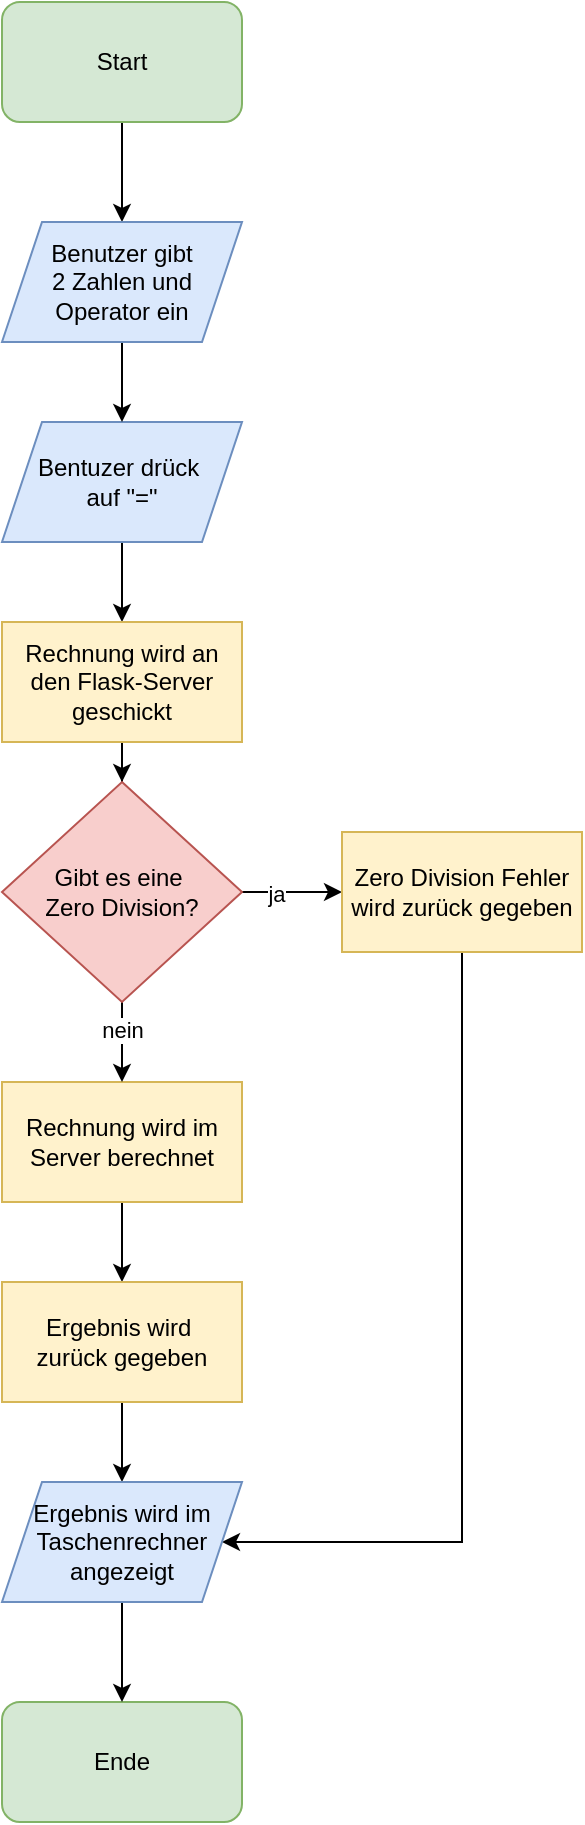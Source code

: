 <mxfile version="24.6.4" type="device">
  <diagram name="Seite-1" id="kecNFz8jEFbkZg8G_8fI">
    <mxGraphModel dx="819" dy="478" grid="1" gridSize="10" guides="1" tooltips="1" connect="1" arrows="1" fold="1" page="1" pageScale="1" pageWidth="827" pageHeight="1169" math="0" shadow="0">
      <root>
        <mxCell id="0" />
        <mxCell id="1" parent="0" />
        <mxCell id="28otgImFcH82K_2K7Ol3-2" style="edgeStyle=orthogonalEdgeStyle;rounded=0;orthogonalLoop=1;jettySize=auto;html=1;" edge="1" parent="1" source="DVOIMGMZKbDrHnBOpkta-1" target="28otgImFcH82K_2K7Ol3-1">
          <mxGeometry relative="1" as="geometry" />
        </mxCell>
        <mxCell id="DVOIMGMZKbDrHnBOpkta-1" value="Start" style="rounded=1;whiteSpace=wrap;html=1;fillColor=#d5e8d4;strokeColor=#82b366;" parent="1" vertex="1">
          <mxGeometry x="80" y="150" width="120" height="60" as="geometry" />
        </mxCell>
        <mxCell id="DVOIMGMZKbDrHnBOpkta-5" style="edgeStyle=orthogonalEdgeStyle;rounded=0;orthogonalLoop=1;jettySize=auto;html=1;" parent="1" source="DVOIMGMZKbDrHnBOpkta-2" target="DVOIMGMZKbDrHnBOpkta-4" edge="1">
          <mxGeometry relative="1" as="geometry" />
        </mxCell>
        <mxCell id="DVOIMGMZKbDrHnBOpkta-2" value="Bentuzer drück&amp;nbsp;&lt;div&gt;auf &quot;=&quot;&lt;/div&gt;" style="shape=parallelogram;perimeter=parallelogramPerimeter;whiteSpace=wrap;html=1;fixedSize=1;fillColor=#dae8fc;strokeColor=#6c8ebf;" parent="1" vertex="1">
          <mxGeometry x="80" y="360" width="120" height="60" as="geometry" />
        </mxCell>
        <mxCell id="DVOIMGMZKbDrHnBOpkta-16" style="edgeStyle=orthogonalEdgeStyle;rounded=0;orthogonalLoop=1;jettySize=auto;html=1;" parent="1" source="DVOIMGMZKbDrHnBOpkta-4" target="DVOIMGMZKbDrHnBOpkta-13" edge="1">
          <mxGeometry relative="1" as="geometry" />
        </mxCell>
        <mxCell id="DVOIMGMZKbDrHnBOpkta-4" value="Rechnung wird an&lt;div&gt;den Flask-Server&lt;/div&gt;&lt;div&gt;geschickt&lt;/div&gt;" style="rounded=0;whiteSpace=wrap;html=1;fillColor=#fff2cc;strokeColor=#d6b656;" parent="1" vertex="1">
          <mxGeometry x="80" y="460" width="120" height="60" as="geometry" />
        </mxCell>
        <mxCell id="DVOIMGMZKbDrHnBOpkta-9" style="edgeStyle=orthogonalEdgeStyle;rounded=0;orthogonalLoop=1;jettySize=auto;html=1;" parent="1" source="DVOIMGMZKbDrHnBOpkta-6" target="DVOIMGMZKbDrHnBOpkta-8" edge="1">
          <mxGeometry relative="1" as="geometry" />
        </mxCell>
        <mxCell id="DVOIMGMZKbDrHnBOpkta-6" value="Rechnung wird im Server berechnet" style="rounded=0;whiteSpace=wrap;html=1;fillColor=#fff2cc;strokeColor=#d6b656;" parent="1" vertex="1">
          <mxGeometry x="80" y="690" width="120" height="60" as="geometry" />
        </mxCell>
        <mxCell id="DVOIMGMZKbDrHnBOpkta-11" style="edgeStyle=orthogonalEdgeStyle;rounded=0;orthogonalLoop=1;jettySize=auto;html=1;" parent="1" source="DVOIMGMZKbDrHnBOpkta-8" target="28otgImFcH82K_2K7Ol3-4" edge="1">
          <mxGeometry relative="1" as="geometry">
            <mxPoint x="140" y="880" as="targetPoint" />
          </mxGeometry>
        </mxCell>
        <mxCell id="DVOIMGMZKbDrHnBOpkta-8" value="Ergebnis wird&amp;nbsp;&lt;div&gt;zurück gegeben&lt;/div&gt;" style="rounded=0;whiteSpace=wrap;html=1;fillColor=#fff2cc;strokeColor=#d6b656;" parent="1" vertex="1">
          <mxGeometry x="80" y="790" width="120" height="60" as="geometry" />
        </mxCell>
        <mxCell id="DVOIMGMZKbDrHnBOpkta-12" value="Ende" style="rounded=1;whiteSpace=wrap;html=1;fillColor=#d5e8d4;strokeColor=#82b366;" parent="1" vertex="1">
          <mxGeometry x="80" y="1000" width="120" height="60" as="geometry" />
        </mxCell>
        <mxCell id="DVOIMGMZKbDrHnBOpkta-14" style="edgeStyle=orthogonalEdgeStyle;rounded=0;orthogonalLoop=1;jettySize=auto;html=1;entryX=0.5;entryY=0;entryDx=0;entryDy=0;" parent="1" source="DVOIMGMZKbDrHnBOpkta-13" target="DVOIMGMZKbDrHnBOpkta-6" edge="1">
          <mxGeometry relative="1" as="geometry" />
        </mxCell>
        <mxCell id="DVOIMGMZKbDrHnBOpkta-15" value="nein" style="edgeLabel;html=1;align=center;verticalAlign=middle;resizable=0;points=[];" parent="DVOIMGMZKbDrHnBOpkta-14" vertex="1" connectable="0">
          <mxGeometry x="-0.313" relative="1" as="geometry">
            <mxPoint as="offset" />
          </mxGeometry>
        </mxCell>
        <mxCell id="DVOIMGMZKbDrHnBOpkta-18" style="edgeStyle=orthogonalEdgeStyle;rounded=0;orthogonalLoop=1;jettySize=auto;html=1;" parent="1" source="DVOIMGMZKbDrHnBOpkta-13" target="DVOIMGMZKbDrHnBOpkta-17" edge="1">
          <mxGeometry relative="1" as="geometry" />
        </mxCell>
        <mxCell id="DVOIMGMZKbDrHnBOpkta-19" value="ja" style="edgeLabel;html=1;align=center;verticalAlign=middle;resizable=0;points=[];" parent="DVOIMGMZKbDrHnBOpkta-18" vertex="1" connectable="0">
          <mxGeometry x="-0.34" y="-1" relative="1" as="geometry">
            <mxPoint as="offset" />
          </mxGeometry>
        </mxCell>
        <mxCell id="DVOIMGMZKbDrHnBOpkta-13" value="Gibt es eine&amp;nbsp;&lt;div&gt;Zero Division?&lt;/div&gt;" style="rhombus;whiteSpace=wrap;html=1;fillColor=#f8cecc;strokeColor=#b85450;" parent="1" vertex="1">
          <mxGeometry x="80" y="540" width="120" height="110" as="geometry" />
        </mxCell>
        <mxCell id="28otgImFcH82K_2K7Ol3-6" style="edgeStyle=orthogonalEdgeStyle;rounded=0;orthogonalLoop=1;jettySize=auto;html=1;entryX=1;entryY=0.5;entryDx=0;entryDy=0;" edge="1" parent="1" source="DVOIMGMZKbDrHnBOpkta-17" target="28otgImFcH82K_2K7Ol3-4">
          <mxGeometry relative="1" as="geometry">
            <Array as="points">
              <mxPoint x="310" y="920" />
            </Array>
          </mxGeometry>
        </mxCell>
        <mxCell id="DVOIMGMZKbDrHnBOpkta-17" value="Zero Division Fehler&lt;div&gt;wird zurück gegeben&lt;/div&gt;" style="rounded=0;whiteSpace=wrap;html=1;fillColor=#fff2cc;strokeColor=#d6b656;" parent="1" vertex="1">
          <mxGeometry x="250" y="565" width="120" height="60" as="geometry" />
        </mxCell>
        <mxCell id="28otgImFcH82K_2K7Ol3-3" style="edgeStyle=orthogonalEdgeStyle;rounded=0;orthogonalLoop=1;jettySize=auto;html=1;" edge="1" parent="1" source="28otgImFcH82K_2K7Ol3-1" target="DVOIMGMZKbDrHnBOpkta-2">
          <mxGeometry relative="1" as="geometry" />
        </mxCell>
        <mxCell id="28otgImFcH82K_2K7Ol3-1" value="Benutzer gibt&lt;div&gt;2 Zahlen und Operator ein&lt;/div&gt;" style="shape=parallelogram;perimeter=parallelogramPerimeter;whiteSpace=wrap;html=1;fixedSize=1;fillColor=#dae8fc;strokeColor=#6c8ebf;" vertex="1" parent="1">
          <mxGeometry x="80" y="260" width="120" height="60" as="geometry" />
        </mxCell>
        <mxCell id="28otgImFcH82K_2K7Ol3-5" style="edgeStyle=orthogonalEdgeStyle;rounded=0;orthogonalLoop=1;jettySize=auto;html=1;" edge="1" parent="1" source="28otgImFcH82K_2K7Ol3-4" target="DVOIMGMZKbDrHnBOpkta-12">
          <mxGeometry relative="1" as="geometry" />
        </mxCell>
        <mxCell id="28otgImFcH82K_2K7Ol3-4" value="Ergebnis wird im&lt;div&gt;Taschenrechner&lt;/div&gt;&lt;div&gt;angezeigt&lt;/div&gt;" style="shape=parallelogram;perimeter=parallelogramPerimeter;whiteSpace=wrap;html=1;fixedSize=1;fillColor=#dae8fc;strokeColor=#6c8ebf;" vertex="1" parent="1">
          <mxGeometry x="80" y="890" width="120" height="60" as="geometry" />
        </mxCell>
      </root>
    </mxGraphModel>
  </diagram>
</mxfile>
